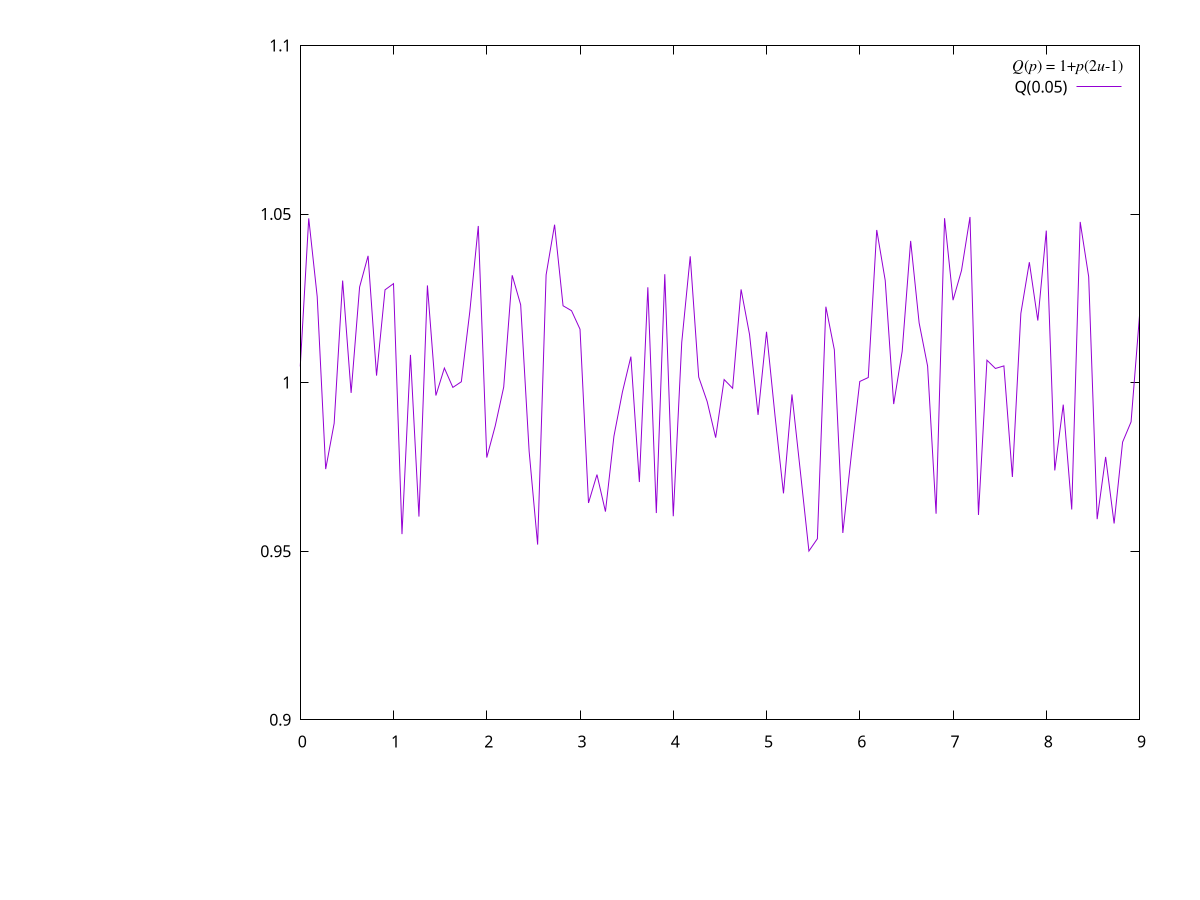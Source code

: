 #Requirement
#
#G N U P L O T
#	Version 5.2 patchlevel 8    last modified 2019-12-01 
#
#	Copyright (C) 1986-1993, 1998, 2004, 2007-2019
#	Thomas Williams, Colin Kelley and many others
#============
#
#Q_1+p5%.gp
#
set xrange [0.0:9.0];
set yrange [0.90:1.10];
#
set key title '{/Times {/:Italic Q}({/:Italic p}) = 1+{/:Italic p}(2{/:Italic u}-1)}';
set key right;
#---
#
#---
set tmargin at screen 0.95;
set lmargin at screen 0.25;
set rmargin at screen 0.95;
set bmargin at screen 0.20;
set ylabel offset -3.5,0.0;
#---
#
#a pseudo random number in the range of (-1.0, 2.0)
v(s)=-1.0+3.0*rand(s);
#
u=0.0;
#
#a pseudo random number in the range of [1.0-p, 1.0+p]
Q(p)=(u=v(0),(u<0.0||u>1.0)?Q(p):1.0+p*(2.0*u-1.0));
#
plot Q(0.05);
pause -1;
#
#to reset terminal
set output;
#
